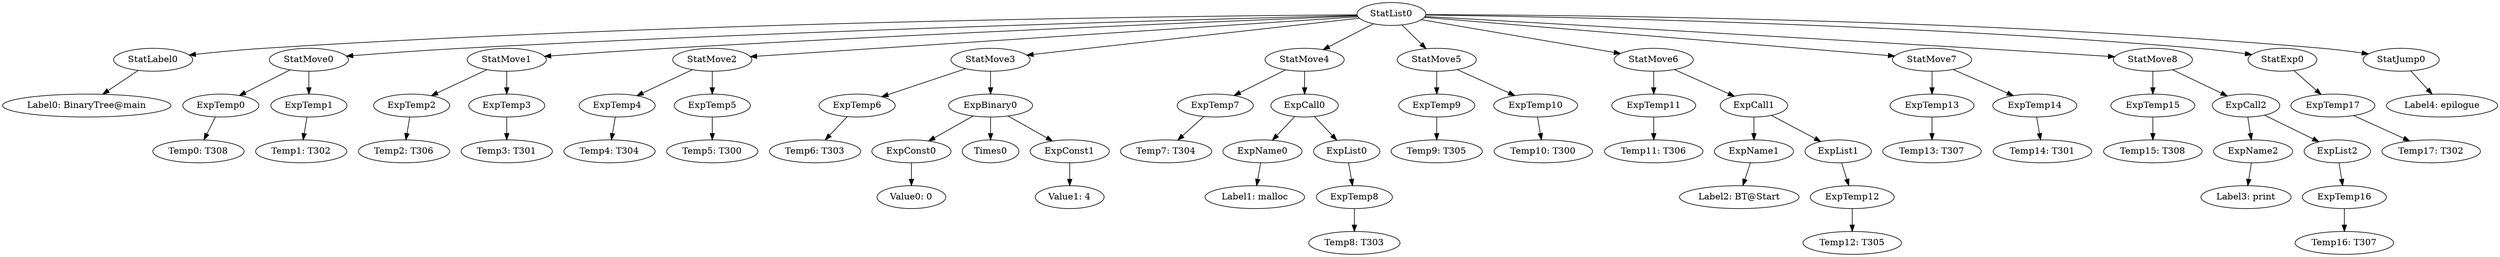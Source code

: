 digraph {
	ordering = out;
	StatExp0 -> ExpTemp17;
	ExpList2 -> ExpTemp16;
	ExpCall2 -> ExpName2;
	ExpCall2 -> ExpList2;
	StatMove8 -> ExpTemp15;
	StatMove8 -> ExpCall2;
	ExpTemp16 -> "Temp16: T307";
	ExpTemp13 -> "Temp13: T307";
	ExpCall1 -> ExpName1;
	ExpCall1 -> ExpList1;
	ExpName1 -> "Label2: BT@Start";
	StatMove6 -> ExpTemp11;
	StatMove6 -> ExpCall1;
	ExpTemp9 -> "Temp9: T305";
	StatJump0 -> "Label4: epilogue";
	ExpTemp17 -> "Temp17: T302";
	ExpCall0 -> ExpName0;
	ExpCall0 -> ExpList0;
	StatMove2 -> ExpTemp4;
	StatMove2 -> ExpTemp5;
	ExpTemp10 -> "Temp10: T300";
	ExpTemp2 -> "Temp2: T306";
	StatMove5 -> ExpTemp9;
	StatMove5 -> ExpTemp10;
	ExpConst1 -> "Value1: 4";
	ExpTemp3 -> "Temp3: T301";
	StatLabel0 -> "Label0: BinaryTree@main";
	StatList0 -> StatLabel0;
	StatList0 -> StatMove0;
	StatList0 -> StatMove1;
	StatList0 -> StatMove2;
	StatList0 -> StatMove3;
	StatList0 -> StatMove4;
	StatList0 -> StatMove5;
	StatList0 -> StatMove6;
	StatList0 -> StatMove7;
	StatList0 -> StatMove8;
	StatList0 -> StatExp0;
	StatList0 -> StatJump0;
	ExpTemp0 -> "Temp0: T308";
	StatMove0 -> ExpTemp0;
	StatMove0 -> ExpTemp1;
	ExpName2 -> "Label3: print";
	ExpTemp14 -> "Temp14: T301";
	ExpTemp1 -> "Temp1: T302";
	ExpTemp5 -> "Temp5: T300";
	ExpTemp6 -> "Temp6: T303";
	ExpTemp11 -> "Temp11: T306";
	StatMove3 -> ExpTemp6;
	StatMove3 -> ExpBinary0;
	ExpConst0 -> "Value0: 0";
	ExpTemp12 -> "Temp12: T305";
	ExpBinary0 -> ExpConst0;
	ExpBinary0 -> Times0;
	ExpBinary0 -> ExpConst1;
	ExpTemp4 -> "Temp4: T304";
	ExpTemp7 -> "Temp7: T304";
	ExpName0 -> "Label1: malloc";
	StatMove7 -> ExpTemp13;
	StatMove7 -> ExpTemp14;
	ExpList1 -> ExpTemp12;
	StatMove4 -> ExpTemp7;
	StatMove4 -> ExpCall0;
	StatMove1 -> ExpTemp2;
	StatMove1 -> ExpTemp3;
	ExpTemp8 -> "Temp8: T303";
	ExpTemp15 -> "Temp15: T308";
	ExpList0 -> ExpTemp8;
}

